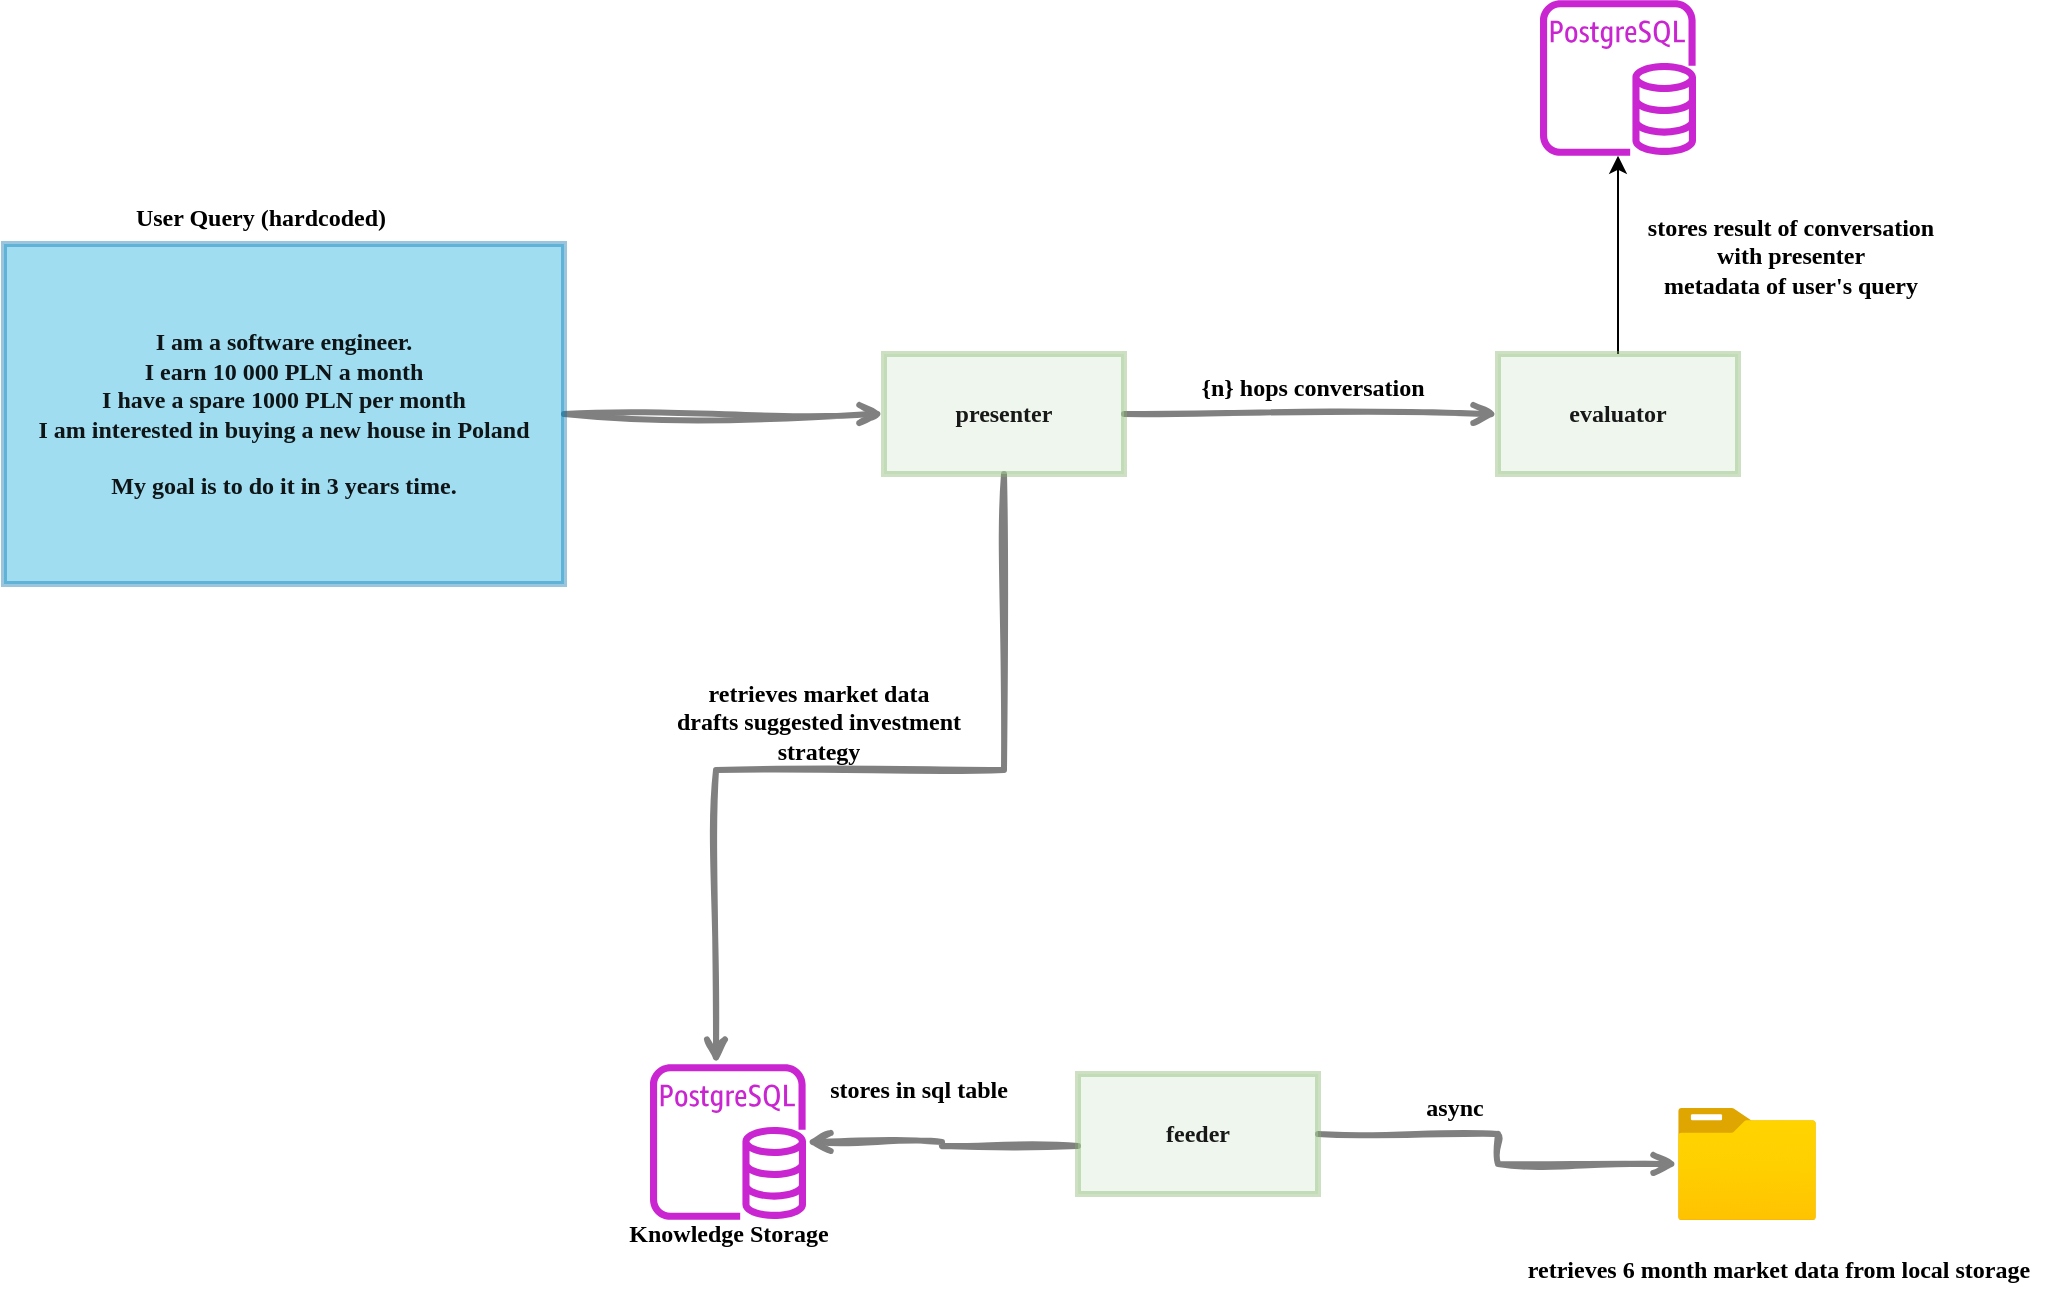 <mxfile version="22.1.11" type="device" pages="3">
  <diagram name="v1" id="8OtH7xpoOeajr92iCrvQ">
    <mxGraphModel dx="1434" dy="836" grid="0" gridSize="10" guides="1" tooltips="1" connect="1" arrows="1" fold="1" page="1" pageScale="1" pageWidth="1200" pageHeight="1600" math="0" shadow="0">
      <root>
        <mxCell id="0" />
        <mxCell id="1" parent="0" />
        <mxCell id="opJD9HLW1Uyg5Fvw-MjP-20" value="" style="edgeStyle=orthogonalEdgeStyle;rounded=0;orthogonalLoop=1;jettySize=auto;html=1;labelBackgroundColor=none;endArrow=open;fontSize=19;fontFamily=Ubuntu;strokeColor=#808080;startArrow=none;startFill=0;endFill=0;strokeWidth=3;fontSource=https%3A%2F%2Ffonts.googleapis.com%2Fcss%3Ffamily%3DUbuntu;sketch=1;curveFitting=1;jiggle=2;shadow=0;labelBorderColor=none;textOpacity=90;fontStyle=1;" parent="1" source="opJD9HLW1Uyg5Fvw-MjP-1" target="opJD9HLW1Uyg5Fvw-MjP-19" edge="1">
          <mxGeometry relative="1" as="geometry" />
        </mxCell>
        <mxCell id="opJD9HLW1Uyg5Fvw-MjP-1" value="&lt;div&gt;I am a software engineer.&lt;/div&gt;&lt;div&gt;I earn 10 000 PLN a month&lt;/div&gt;&lt;div&gt;I have a spare 1000 PLN per month&lt;/div&gt;&lt;div&gt;I am interested in buying a new house in Poland&lt;/div&gt;&lt;div&gt;&lt;br&gt;&lt;/div&gt;&lt;div&gt;My goal is to do it in 3 years time.&lt;/div&gt;" style="rounded=0;whiteSpace=wrap;html=1;fillColor=#12ABDB;strokeColor=#0070AD;fontFamily=Ubuntu;strokeWidth=3;fontSource=https%3A%2F%2Ffonts.googleapis.com%2Fcss%3Ffamily%3DUbuntu;labelBorderColor=none;textOpacity=90;fontStyle=1;gradientColor=none;fillStyle=auto;labelBackgroundColor=none;opacity=40;" parent="1" vertex="1">
          <mxGeometry x="56" y="162" width="280" height="170" as="geometry" />
        </mxCell>
        <mxCell id="opJD9HLW1Uyg5Fvw-MjP-10" style="edgeStyle=orthogonalEdgeStyle;rounded=0;orthogonalLoop=1;jettySize=auto;html=1;labelBackgroundColor=none;endArrow=open;fontSize=19;fontFamily=Ubuntu;strokeColor=#808080;startArrow=none;startFill=0;endFill=0;strokeWidth=3;fontSource=https%3A%2F%2Ffonts.googleapis.com%2Fcss%3Ffamily%3DUbuntu;sketch=1;curveFitting=1;jiggle=2;shadow=0;labelBorderColor=none;textOpacity=90;fontStyle=1;" parent="1" source="opJD9HLW1Uyg5Fvw-MjP-4" target="opJD9HLW1Uyg5Fvw-MjP-6" edge="1">
          <mxGeometry relative="1" as="geometry">
            <Array as="points">
              <mxPoint x="525" y="613" />
              <mxPoint x="525" y="611" />
            </Array>
          </mxGeometry>
        </mxCell>
        <mxCell id="opJD9HLW1Uyg5Fvw-MjP-12" style="edgeStyle=orthogonalEdgeStyle;rounded=0;orthogonalLoop=1;jettySize=auto;html=1;labelBackgroundColor=none;endArrow=open;fontSize=19;fontFamily=Ubuntu;strokeColor=#808080;startArrow=none;startFill=0;endFill=0;strokeWidth=3;fontSource=https%3A%2F%2Ffonts.googleapis.com%2Fcss%3Ffamily%3DUbuntu;sketch=1;curveFitting=1;jiggle=2;shadow=0;labelBorderColor=none;textOpacity=90;fontStyle=1;" parent="1" source="opJD9HLW1Uyg5Fvw-MjP-4" target="5ZaZs-pvYe-qKwX8dHFW-2" edge="1">
          <mxGeometry relative="1" as="geometry">
            <mxPoint x="867" y="619.5" as="targetPoint" />
          </mxGeometry>
        </mxCell>
        <mxCell id="opJD9HLW1Uyg5Fvw-MjP-4" value="feeder" style="whiteSpace=wrap;html=1;rounded=0;fillColor=#d5e8d4;strokeColor=#82b366;fontFamily=Ubuntu;strokeWidth=3;fontSource=https%3A%2F%2Ffonts.googleapis.com%2Fcss%3Ffamily%3DUbuntu;labelBorderColor=none;textOpacity=90;fontStyle=1;fillStyle=auto;labelBackgroundColor=none;opacity=40;" parent="1" vertex="1">
          <mxGeometry x="593" y="577" width="120" height="60" as="geometry" />
        </mxCell>
        <mxCell id="opJD9HLW1Uyg5Fvw-MjP-6" value="" style="sketch=0;outlineConnect=0;fontColor=#232F3E;gradientColor=none;fillColor=#C925D1;strokeColor=none;dashed=0;verticalLabelPosition=bottom;verticalAlign=top;align=center;html=1;fontSize=12;fontStyle=0;aspect=fixed;pointerEvents=1;shape=mxgraph.aws4.rds_postgresql_instance;" parent="1" vertex="1">
          <mxGeometry x="379" y="572" width="78" height="78" as="geometry" />
        </mxCell>
        <mxCell id="opJD9HLW1Uyg5Fvw-MjP-7" value="Knowledge Storage" style="text;html=1;align=center;verticalAlign=middle;resizable=0;points=[];autosize=1;strokeColor=none;fillColor=none;fontFamily=Ubuntu;fontSource=https%3A%2F%2Ffonts.googleapis.com%2Fcss%3Ffamily%3DUbuntu;fontStyle=1;" parent="1" vertex="1">
          <mxGeometry x="353" y="642" width="130" height="30" as="geometry" />
        </mxCell>
        <mxCell id="opJD9HLW1Uyg5Fvw-MjP-13" value="retrieves 6 month market data from local storage" style="text;html=1;align=center;verticalAlign=middle;resizable=0;points=[];autosize=1;strokeColor=none;fillColor=none;fontFamily=Ubuntu;fontSource=https%3A%2F%2Ffonts.googleapis.com%2Fcss%3Ffamily%3DUbuntu;fontStyle=1;" parent="1" vertex="1">
          <mxGeometry x="805" y="662" width="276" height="26" as="geometry" />
        </mxCell>
        <mxCell id="opJD9HLW1Uyg5Fvw-MjP-14" value="stores in sql table" style="text;html=1;align=center;verticalAlign=middle;resizable=0;points=[];autosize=1;strokeColor=none;fillColor=none;fontFamily=Ubuntu;fontSource=https%3A%2F%2Ffonts.googleapis.com%2Fcss%3Ffamily%3DUbuntu;fontStyle=1;" parent="1" vertex="1">
          <mxGeometry x="457" y="572" width="111" height="26" as="geometry" />
        </mxCell>
        <mxCell id="opJD9HLW1Uyg5Fvw-MjP-18" value="User Query (hardcoded)" style="text;html=1;align=center;verticalAlign=middle;resizable=0;points=[];autosize=1;strokeColor=none;fillColor=none;fontFamily=Ubuntu;fontSource=https%3A%2F%2Ffonts.googleapis.com%2Fcss%3Ffamily%3DUbuntu;fontStyle=1;" parent="1" vertex="1">
          <mxGeometry x="110" y="136" width="147" height="26" as="geometry" />
        </mxCell>
        <mxCell id="SjYf4q5xqTKtXkVGE02z-1" style="edgeStyle=orthogonalEdgeStyle;rounded=0;orthogonalLoop=1;jettySize=auto;html=1;labelBackgroundColor=none;endArrow=open;fontSize=19;fontFamily=Ubuntu;strokeColor=#808080;startArrow=none;startFill=0;endFill=0;strokeWidth=3;fontSource=https%3A%2F%2Ffonts.googleapis.com%2Fcss%3Ffamily%3DUbuntu;sketch=1;curveFitting=1;jiggle=2;shadow=0;labelBorderColor=none;textOpacity=90;fontStyle=1;" parent="1" source="opJD9HLW1Uyg5Fvw-MjP-19" target="opJD9HLW1Uyg5Fvw-MjP-6" edge="1">
          <mxGeometry relative="1" as="geometry">
            <Array as="points">
              <mxPoint x="556" y="425" />
              <mxPoint x="412" y="425" />
            </Array>
          </mxGeometry>
        </mxCell>
        <mxCell id="SjYf4q5xqTKtXkVGE02z-8" style="edgeStyle=orthogonalEdgeStyle;rounded=0;orthogonalLoop=1;jettySize=auto;html=1;startArrow=none;startFill=0;labelBackgroundColor=none;endArrow=open;fontSize=19;fontFamily=Ubuntu;strokeColor=#808080;endFill=0;strokeWidth=3;fontSource=https%3A%2F%2Ffonts.googleapis.com%2Fcss%3Ffamily%3DUbuntu;sketch=1;curveFitting=1;jiggle=2;shadow=0;labelBorderColor=none;textOpacity=90;fontStyle=1;" parent="1" source="opJD9HLW1Uyg5Fvw-MjP-19" target="SjYf4q5xqTKtXkVGE02z-3" edge="1">
          <mxGeometry relative="1" as="geometry" />
        </mxCell>
        <mxCell id="opJD9HLW1Uyg5Fvw-MjP-19" value="presenter" style="whiteSpace=wrap;html=1;fillColor=#d5e8d4;strokeColor=#82b366;rounded=0;fontFamily=Ubuntu;strokeWidth=3;fontSource=https%3A%2F%2Ffonts.googleapis.com%2Fcss%3Ffamily%3DUbuntu;labelBorderColor=none;textOpacity=90;fontStyle=1;fillStyle=auto;labelBackgroundColor=none;opacity=40;" parent="1" vertex="1">
          <mxGeometry x="496" y="217" width="120" height="60" as="geometry" />
        </mxCell>
        <mxCell id="SjYf4q5xqTKtXkVGE02z-2" value="retrieves market data&lt;br&gt;drafts suggested investment&lt;br&gt;strategy" style="text;html=1;align=center;verticalAlign=middle;resizable=0;points=[];autosize=1;strokeColor=none;fillColor=none;fontFamily=Ubuntu;fontSource=https%3A%2F%2Ffonts.googleapis.com%2Fcss%3Ffamily%3DUbuntu;fontStyle=1;" parent="1" vertex="1">
          <mxGeometry x="379" y="373" width="168" height="55" as="geometry" />
        </mxCell>
        <mxCell id="SjYf4q5xqTKtXkVGE02z-5" style="edgeStyle=orthogonalEdgeStyle;rounded=0;orthogonalLoop=1;jettySize=auto;html=1;" parent="1" source="SjYf4q5xqTKtXkVGE02z-3" target="SjYf4q5xqTKtXkVGE02z-4" edge="1">
          <mxGeometry relative="1" as="geometry" />
        </mxCell>
        <mxCell id="SjYf4q5xqTKtXkVGE02z-3" value="evaluator" style="whiteSpace=wrap;html=1;fillColor=#d5e8d4;strokeColor=#82b366;rounded=0;fontFamily=Ubuntu;strokeWidth=3;fontSource=https%3A%2F%2Ffonts.googleapis.com%2Fcss%3Ffamily%3DUbuntu;labelBorderColor=none;textOpacity=90;fontStyle=1;fillStyle=auto;labelBackgroundColor=none;opacity=40;" parent="1" vertex="1">
          <mxGeometry x="803" y="217" width="120" height="60" as="geometry" />
        </mxCell>
        <mxCell id="SjYf4q5xqTKtXkVGE02z-4" value="" style="sketch=0;outlineConnect=0;fontColor=#232F3E;gradientColor=none;fillColor=#C925D1;strokeColor=none;dashed=0;verticalLabelPosition=bottom;verticalAlign=top;align=center;html=1;fontSize=12;fontStyle=0;aspect=fixed;pointerEvents=1;shape=mxgraph.aws4.rds_postgresql_instance;" parent="1" vertex="1">
          <mxGeometry x="824" y="40" width="78" height="78" as="geometry" />
        </mxCell>
        <mxCell id="SjYf4q5xqTKtXkVGE02z-6" value="stores result of conversation&lt;br&gt;with presenter&lt;br&gt;metadata of user&#39;s query" style="text;html=1;align=center;verticalAlign=middle;resizable=0;points=[];autosize=1;strokeColor=none;fillColor=none;fontFamily=Ubuntu;fontSource=https%3A%2F%2Ffonts.googleapis.com%2Fcss%3Ffamily%3DUbuntu;fontStyle=1;" parent="1" vertex="1">
          <mxGeometry x="865" y="140" width="168" height="55" as="geometry" />
        </mxCell>
        <mxCell id="SjYf4q5xqTKtXkVGE02z-7" value="async" style="text;html=1;align=center;verticalAlign=middle;resizable=0;points=[];autosize=1;strokeColor=none;fillColor=none;fontFamily=Ubuntu;fontSource=https%3A%2F%2Ffonts.googleapis.com%2Fcss%3Ffamily%3DUbuntu;fontStyle=1;" parent="1" vertex="1">
          <mxGeometry x="756" y="581" width="49" height="26" as="geometry" />
        </mxCell>
        <mxCell id="SjYf4q5xqTKtXkVGE02z-9" value="{n} hops conversation" style="text;html=1;align=center;verticalAlign=middle;resizable=0;points=[];autosize=1;strokeColor=none;fillColor=none;fontFamily=Ubuntu;fontSource=https%3A%2F%2Ffonts.googleapis.com%2Fcss%3Ffamily%3DUbuntu;fontStyle=1;" parent="1" vertex="1">
          <mxGeometry x="643" y="221" width="133" height="26" as="geometry" />
        </mxCell>
        <mxCell id="5ZaZs-pvYe-qKwX8dHFW-2" value="" style="image;aspect=fixed;html=1;points=[];align=center;fontSize=12;image=img/lib/azure2/general/Folder_Blank.svg;" vertex="1" parent="1">
          <mxGeometry x="893" y="594" width="69" height="56.0" as="geometry" />
        </mxCell>
      </root>
    </mxGraphModel>
  </diagram>
  <diagram id="ePuNAX5Y0OI9vk2s83E_" name="presenter">
    <mxGraphModel dx="1434" dy="836" grid="0" gridSize="10" guides="1" tooltips="1" connect="1" arrows="1" fold="1" page="1" pageScale="1" pageWidth="1200" pageHeight="1600" math="0" shadow="0">
      <root>
        <mxCell id="0" />
        <mxCell id="1" parent="0" />
        <mxCell id="kUthfTeHmSAMfIdSlc27-2" style="edgeStyle=orthogonalEdgeStyle;rounded=0;orthogonalLoop=1;jettySize=auto;html=1;labelBackgroundColor=none;endArrow=open;fontSize=19;fontFamily=Ubuntu;strokeColor=#808080;startArrow=none;startFill=0;endFill=0;strokeWidth=3;fontSource=https%3A%2F%2Ffonts.googleapis.com%2Fcss%3Ffamily%3DUbuntu;sketch=1;curveFitting=1;jiggle=2;shadow=0;labelBorderColor=none;textOpacity=90;fontStyle=1;" parent="1" source="UwOhgO-d5PZDNcppUJ_M-5" target="kUthfTeHmSAMfIdSlc27-1" edge="1">
          <mxGeometry relative="1" as="geometry" />
        </mxCell>
        <mxCell id="UwOhgO-d5PZDNcppUJ_M-5" value="searches&lt;br&gt;the web for missing&lt;br&gt;data" style="whiteSpace=wrap;html=1;fillColor=#d5e8d4;strokeColor=#82b366;rounded=0;fontFamily=Ubuntu;strokeWidth=3;fontSource=https%3A%2F%2Ffonts.googleapis.com%2Fcss%3Ffamily%3DUbuntu;labelBorderColor=none;textOpacity=90;fontStyle=1;fillStyle=auto;labelBackgroundColor=none;opacity=40;" parent="1" vertex="1">
          <mxGeometry x="550" y="600" width="120" height="60" as="geometry" />
        </mxCell>
        <mxCell id="UwOhgO-d5PZDNcppUJ_M-3" value="" style="edgeStyle=orthogonalEdgeStyle;rounded=0;orthogonalLoop=1;jettySize=auto;html=1;labelBackgroundColor=none;endArrow=open;fontSize=19;fontFamily=Ubuntu;strokeColor=#808080;startArrow=none;startFill=0;endFill=0;strokeWidth=3;fontSource=https%3A%2F%2Ffonts.googleapis.com%2Fcss%3Ffamily%3DUbuntu;sketch=1;curveFitting=1;jiggle=2;shadow=0;labelBorderColor=none;textOpacity=90;fontStyle=1;" parent="1" source="UwOhgO-d5PZDNcppUJ_M-1" target="UwOhgO-d5PZDNcppUJ_M-2" edge="1">
          <mxGeometry relative="1" as="geometry" />
        </mxCell>
        <mxCell id="UwOhgO-d5PZDNcppUJ_M-1" value="&lt;div&gt;I am a software engineer.&lt;/div&gt;&lt;div&gt;I earn 10 000 PLN a month&lt;/div&gt;&lt;div&gt;I have a spare 1000 per month&lt;/div&gt;&lt;div&gt;I am interested in buying a new house in Poland&lt;/div&gt;&lt;div&gt;&lt;br&gt;&lt;/div&gt;&lt;div&gt;My goal is to do it in 1 year time.&lt;/div&gt;" style="rounded=0;whiteSpace=wrap;html=1;fillColor=#12ABDB;strokeColor=#0070AD;fontFamily=Ubuntu;strokeWidth=3;fontSource=https%3A%2F%2Ffonts.googleapis.com%2Fcss%3Ffamily%3DUbuntu;labelBorderColor=none;textOpacity=90;fontStyle=1;gradientColor=none;fillStyle=auto;labelBackgroundColor=none;opacity=40;" parent="1" vertex="1">
          <mxGeometry x="56" y="162" width="280" height="170" as="geometry" />
        </mxCell>
        <mxCell id="kUthfTeHmSAMfIdSlc27-6" value="" style="edgeStyle=orthogonalEdgeStyle;rounded=0;orthogonalLoop=1;jettySize=auto;html=1;labelBackgroundColor=none;endArrow=open;fontSize=19;fontFamily=Ubuntu;strokeColor=#808080;startArrow=none;startFill=0;endFill=0;strokeWidth=3;fontSource=https%3A%2F%2Ffonts.googleapis.com%2Fcss%3Ffamily%3DUbuntu;sketch=1;curveFitting=1;jiggle=2;shadow=0;labelBorderColor=none;textOpacity=90;fontStyle=1;" parent="1" source="UwOhgO-d5PZDNcppUJ_M-2" target="kUthfTeHmSAMfIdSlc27-5" edge="1">
          <mxGeometry relative="1" as="geometry" />
        </mxCell>
        <mxCell id="kUthfTeHmSAMfIdSlc27-12" style="edgeStyle=orthogonalEdgeStyle;rounded=0;orthogonalLoop=1;jettySize=auto;html=1;labelBackgroundColor=none;endArrow=open;fontSize=19;fontFamily=Ubuntu;strokeColor=#808080;startArrow=none;startFill=0;endFill=0;strokeWidth=3;fontSource=https%3A%2F%2Ffonts.googleapis.com%2Fcss%3Ffamily%3DUbuntu;sketch=1;curveFitting=1;jiggle=2;shadow=0;labelBorderColor=none;textOpacity=90;fontStyle=1;" parent="1" source="UwOhgO-d5PZDNcppUJ_M-2" target="kUthfTeHmSAMfIdSlc27-11" edge="1">
          <mxGeometry relative="1" as="geometry" />
        </mxCell>
        <mxCell id="UwOhgO-d5PZDNcppUJ_M-2" value="Understands missing&lt;br&gt;data" style="whiteSpace=wrap;html=1;fillColor=#d5e8d4;strokeColor=#82b366;rounded=0;fontFamily=Ubuntu;strokeWidth=3;fontSource=https%3A%2F%2Ffonts.googleapis.com%2Fcss%3Ffamily%3DUbuntu;labelBorderColor=none;textOpacity=90;fontStyle=1;fillStyle=auto;labelBackgroundColor=none;opacity=40;" parent="1" vertex="1">
          <mxGeometry x="496" y="217" width="120" height="60" as="geometry" />
        </mxCell>
        <mxCell id="UwOhgO-d5PZDNcppUJ_M-4" value="" style="html=1;verticalLabelPosition=bottom;align=center;labelBackgroundColor=#ffffff;verticalAlign=top;strokeWidth=2;strokeColor=#0080F0;shadow=0;dashed=0;shape=mxgraph.ios7.icons.looking_glass;" parent="1" vertex="1">
          <mxGeometry x="540" y="590" width="30" height="30" as="geometry" />
        </mxCell>
        <mxCell id="kUthfTeHmSAMfIdSlc27-1" value="" style="outlineConnect=0;fontColor=#232F3E;gradientColor=none;fillColor=#C925D1;strokeColor=none;dashed=0;verticalLabelPosition=bottom;verticalAlign=top;align=center;html=1;fontSize=12;fontStyle=0;aspect=fixed;pointerEvents=1;shape=mxgraph.aws4.rds_postgresql_instance;strokeWidth=1;" parent="1" vertex="1">
          <mxGeometry x="749" y="591" width="78" height="78" as="geometry" />
        </mxCell>
        <mxCell id="kUthfTeHmSAMfIdSlc27-3" value="embedding" style="text;html=1;align=center;verticalAlign=middle;resizable=0;points=[];autosize=1;strokeColor=none;fillColor=none;fontFamily=Ubuntu;fontSource=https%3A%2F%2Ffonts.googleapis.com%2Fcss%3Ffamily%3DUbuntu;fontStyle=1" parent="1" vertex="1">
          <mxGeometry x="664" y="598" width="90" height="30" as="geometry" />
        </mxCell>
        <mxCell id="kUthfTeHmSAMfIdSlc27-5" value="To buy a house in Poland with a spare budget of 1000 monthly will require ~90 months to gather the upfront payment&lt;br&gt;The user can find new incoming opportunities&lt;br&gt;The user can invest in low-risk markets such as gold and increase his spare money by X%&lt;br&gt;The user can invest in medium-risk markets such as bitcoin and increase his spare money by Y%&lt;br&gt;&lt;br&gt;If the user finds a part time job earning ~5000 a month&lt;br&gt;with a spare of ~4000 a month invested in&lt;br&gt;gold it will take Z time to gather the upfront payment&lt;br&gt;invested in bitcoin it will take Z2 time." style="whiteSpace=wrap;html=1;fillColor=#f8cecc;strokeColor=#b85450;rounded=0;fontFamily=Ubuntu;strokeWidth=3;fontSource=https%3A%2F%2Ffonts.googleapis.com%2Fcss%3Ffamily%3DUbuntu;labelBorderColor=none;textOpacity=90;fontStyle=1;fillStyle=auto;labelBackgroundColor=none;opacity=40;" parent="1" vertex="1">
          <mxGeometry x="800" y="190" width="320" height="193" as="geometry" />
        </mxCell>
        <mxCell id="kUthfTeHmSAMfIdSlc27-7" value="aggregates" style="text;html=1;align=center;verticalAlign=middle;resizable=0;points=[];autosize=1;strokeColor=none;fillColor=none;fontFamily=Ubuntu;fontSource=https%3A%2F%2Ffonts.googleapis.com%2Fcss%3Ffamily%3DUbuntu;fontStyle=1" parent="1" vertex="1">
          <mxGeometry x="665" y="217" width="90" height="30" as="geometry" />
        </mxCell>
        <mxCell id="kUthfTeHmSAMfIdSlc27-13" style="edgeStyle=orthogonalEdgeStyle;rounded=0;orthogonalLoop=1;jettySize=auto;html=1;labelBackgroundColor=none;endArrow=open;fontSize=19;fontFamily=Ubuntu;strokeColor=#808080;startArrow=none;startFill=0;endFill=0;strokeWidth=3;fontSource=https%3A%2F%2Ffonts.googleapis.com%2Fcss%3Ffamily%3DUbuntu;sketch=1;curveFitting=1;jiggle=2;shadow=0;labelBorderColor=none;textOpacity=90;fontStyle=1;" parent="1" source="kUthfTeHmSAMfIdSlc27-11" target="UwOhgO-d5PZDNcppUJ_M-5" edge="1">
          <mxGeometry relative="1" as="geometry">
            <mxPoint x="536" y="550" as="sourcePoint" />
          </mxGeometry>
        </mxCell>
        <mxCell id="kUthfTeHmSAMfIdSlc27-11" value="how&#39;s software engineering market in poland?&lt;br&gt;what&#39;s inflation rate in poland for the last year?&lt;br&gt;what&#39;s housing market price in Poland? how much will be required?&lt;br&gt;what are the financing options (up-front payment, interest rates, etc)" style="whiteSpace=wrap;html=1;fillColor=#f8cecc;strokeColor=#b85450;rounded=0;fontFamily=Ubuntu;strokeWidth=3;fontSource=https%3A%2F%2Ffonts.googleapis.com%2Fcss%3Ffamily%3DUbuntu;labelBorderColor=none;textOpacity=90;fontStyle=1;fillStyle=auto;labelBackgroundColor=none;opacity=40;" parent="1" vertex="1">
          <mxGeometry x="386" y="360" width="340" height="140" as="geometry" />
        </mxCell>
        <mxCell id="XXv064rAGkY9HRXjkjVx-1" value="WebSearchContentRetriever" style="text;html=1;align=center;verticalAlign=middle;resizable=0;points=[];autosize=1;strokeColor=none;fillColor=none;fontFamily=Ubuntu;fontSource=https%3A%2F%2Ffonts.googleapis.com%2Fcss%3Ffamily%3DUbuntu;fontStyle=1" parent="1" vertex="1">
          <mxGeometry x="360" y="615" width="180" height="30" as="geometry" />
        </mxCell>
        <mxCell id="XXv064rAGkY9HRXjkjVx-2" value="WebSearchTemplateGenerator" style="text;html=1;align=center;verticalAlign=middle;resizable=0;points=[];autosize=1;strokeColor=none;fillColor=none;fontFamily=Ubuntu;fontSource=https%3A%2F%2Ffonts.googleapis.com%2Fcss%3Ffamily%3DUbuntu;fontStyle=1" parent="1" vertex="1">
          <mxGeometry x="191" y="415" width="200" height="30" as="geometry" />
        </mxCell>
      </root>
    </mxGraphModel>
  </diagram>
  <diagram name="evaluator" id="E4pENnCfp_qo73jX4J-V">
    <mxGraphModel dx="1434" dy="836" grid="0" gridSize="10" guides="1" tooltips="1" connect="1" arrows="1" fold="1" page="1" pageScale="1" pageWidth="1200" pageHeight="1600" math="0" shadow="0">
      <root>
        <mxCell id="_2vlj9iUzZ57ToMc_5MV-0" />
        <mxCell id="_2vlj9iUzZ57ToMc_5MV-1" parent="_2vlj9iUzZ57ToMc_5MV-0" />
        <mxCell id="O-3-d00P4sGNqEpDbaWA-1" value="" style="edgeStyle=orthogonalEdgeStyle;rounded=0;orthogonalLoop=1;jettySize=auto;html=1;labelBackgroundColor=none;endArrow=open;fontSize=19;fontFamily=Ubuntu;strokeColor=#808080;startArrow=none;startFill=0;endFill=0;strokeWidth=3;fontSource=https%3A%2F%2Ffonts.googleapis.com%2Fcss%3Ffamily%3DUbuntu;sketch=1;curveFitting=1;jiggle=2;shadow=0;labelBorderColor=none;textOpacity=90;fontStyle=1;" parent="_2vlj9iUzZ57ToMc_5MV-1" source="_2vlj9iUzZ57ToMc_5MV-12" target="O-3-d00P4sGNqEpDbaWA-0" edge="1">
          <mxGeometry relative="1" as="geometry" />
        </mxCell>
        <mxCell id="_2vlj9iUzZ57ToMc_5MV-12" value="To buy a house in Poland with a spare budget of 1000 monthly will require ~90 months to gather the upfront payment&lt;br&gt;The user can find new incoming opportunities&lt;br&gt;The user can invest in low-risk markets such as gold and increase his spare money by X%&lt;br&gt;The user can invest in medium-risk markets such as bitcoin and increase his spare money by Y%&lt;br&gt;&lt;br&gt;If the user finds a part time job earning ~5000 a month&lt;br&gt;with a spare of ~4000 a month invested in&lt;br&gt;gold it will take Z time to gather the upfront payment&lt;br&gt;invested in bitcoin it will take Z2 time." style="whiteSpace=wrap;html=1;fillColor=#12ABDB;strokeColor=#0070AD;rounded=0;fontFamily=Ubuntu;strokeWidth=3;fontSource=https%3A%2F%2Ffonts.googleapis.com%2Fcss%3Ffamily%3DUbuntu;labelBorderColor=none;textOpacity=90;fontStyle=1;gradientColor=none;fillStyle=auto;labelBackgroundColor=none;opacity=40;" parent="_2vlj9iUzZ57ToMc_5MV-1" vertex="1">
          <mxGeometry x="170" y="210" width="320" height="193" as="geometry" />
        </mxCell>
        <mxCell id="O-3-d00P4sGNqEpDbaWA-3" value="" style="edgeStyle=orthogonalEdgeStyle;rounded=0;orthogonalLoop=1;jettySize=auto;html=1;labelBackgroundColor=none;endArrow=open;fontSize=19;fontFamily=Ubuntu;strokeColor=#808080;startArrow=none;startFill=0;endFill=0;strokeWidth=3;fontSource=https%3A%2F%2Ffonts.googleapis.com%2Fcss%3Ffamily%3DUbuntu;sketch=1;curveFitting=1;jiggle=2;shadow=0;labelBorderColor=none;textOpacity=90;fontStyle=1;" parent="_2vlj9iUzZ57ToMc_5MV-1" source="O-3-d00P4sGNqEpDbaWA-0" target="O-3-d00P4sGNqEpDbaWA-2" edge="1">
          <mxGeometry relative="1" as="geometry" />
        </mxCell>
        <mxCell id="2EEZFcnMHmfTUfe61gny-3" style="edgeStyle=orthogonalEdgeStyle;rounded=0;orthogonalLoop=1;jettySize=auto;html=1;labelBackgroundColor=none;endArrow=open;fontSize=19;fontFamily=Ubuntu;strokeColor=#808080;startArrow=none;startFill=0;endFill=0;strokeWidth=3;fontSource=https%3A%2F%2Ffonts.googleapis.com%2Fcss%3Ffamily%3DUbuntu;sketch=1;curveFitting=1;jiggle=2;shadow=0;labelBorderColor=none;textOpacity=90;fontStyle=1;" parent="_2vlj9iUzZ57ToMc_5MV-1" source="O-3-d00P4sGNqEpDbaWA-0" target="2EEZFcnMHmfTUfe61gny-0" edge="1">
          <mxGeometry relative="1" as="geometry" />
        </mxCell>
        <mxCell id="O-3-d00P4sGNqEpDbaWA-0" value="What do you think about this investment strategy?&lt;br&gt;Can you think of some alternatives for investing or increasing income?&lt;br&gt;Can you think of a way for increasing spare money?" style="whiteSpace=wrap;html=1;fillColor=#d5e8d4;strokeColor=#82b366;rounded=0;fontFamily=Ubuntu;strokeWidth=3;fontSource=https%3A%2F%2Ffonts.googleapis.com%2Fcss%3Ffamily%3DUbuntu;labelBorderColor=none;textOpacity=90;fontStyle=1;fillStyle=auto;labelBackgroundColor=none;opacity=40;" parent="_2vlj9iUzZ57ToMc_5MV-1" vertex="1">
          <mxGeometry x="670" y="246.38" width="240" height="120.25" as="geometry" />
        </mxCell>
        <mxCell id="2EEZFcnMHmfTUfe61gny-1" style="edgeStyle=orthogonalEdgeStyle;rounded=0;orthogonalLoop=1;jettySize=auto;html=1;labelBackgroundColor=none;endArrow=open;fontSize=19;fontFamily=Ubuntu;strokeColor=#808080;startArrow=none;startFill=0;endFill=0;strokeWidth=3;fontSource=https%3A%2F%2Ffonts.googleapis.com%2Fcss%3Ffamily%3DUbuntu;sketch=1;curveFitting=1;jiggle=2;shadow=0;labelBorderColor=none;textOpacity=90;fontStyle=1;" parent="_2vlj9iUzZ57ToMc_5MV-1" source="O-3-d00P4sGNqEpDbaWA-2" target="2EEZFcnMHmfTUfe61gny-0" edge="1">
          <mxGeometry relative="1" as="geometry">
            <mxPoint x="970.0" y="550" as="sourcePoint" />
          </mxGeometry>
        </mxCell>
        <mxCell id="2EEZFcnMHmfTUfe61gny-6" style="edgeStyle=orthogonalEdgeStyle;rounded=0;orthogonalLoop=1;jettySize=auto;html=1;labelBackgroundColor=none;endArrow=open;fontSize=19;fontFamily=Ubuntu;strokeColor=#808080;startArrow=none;startFill=0;endFill=0;strokeWidth=3;fontSource=https%3A%2F%2Ffonts.googleapis.com%2Fcss%3Ffamily%3DUbuntu;sketch=1;curveFitting=1;jiggle=2;shadow=0;labelBorderColor=none;textOpacity=90;fontStyle=1;" parent="_2vlj9iUzZ57ToMc_5MV-1" source="O-3-d00P4sGNqEpDbaWA-2" target="2EEZFcnMHmfTUfe61gny-5" edge="1">
          <mxGeometry relative="1" as="geometry" />
        </mxCell>
        <mxCell id="O-3-d00P4sGNqEpDbaWA-2" value="{suggestions for the strategy}" style="whiteSpace=wrap;html=1;fillColor=#f8cecc;strokeColor=#b85450;rounded=0;fontFamily=Ubuntu;strokeWidth=3;fontSource=https%3A%2F%2Ffonts.googleapis.com%2Fcss%3Ffamily%3DUbuntu;labelBorderColor=none;textOpacity=90;fontStyle=1;fillStyle=auto;labelBackgroundColor=none;opacity=40;" parent="_2vlj9iUzZ57ToMc_5MV-1" vertex="1">
          <mxGeometry x="665" y="500" width="250" height="100" as="geometry" />
        </mxCell>
        <mxCell id="swi9yJQihbjKzAyMjRvm-1" value="updates initial query {1 time}" style="text;html=1;align=center;verticalAlign=middle;resizable=0;points=[];autosize=1;strokeColor=none;fillColor=none;fontFamily=Ubuntu;fontSource=https%3A%2F%2Ffonts.googleapis.com%2Fcss%3Ffamily%3DUbuntu;fontStyle=1;" parent="_2vlj9iUzZ57ToMc_5MV-1" vertex="1">
          <mxGeometry x="330" y="470" width="170" height="30" as="geometry" />
        </mxCell>
        <mxCell id="2EEZFcnMHmfTUfe61gny-0" value="" style="sketch=0;outlineConnect=0;fontColor=#232F3E;gradientColor=none;fillColor=#C925D1;strokeColor=none;dashed=0;verticalLabelPosition=bottom;verticalAlign=top;align=center;html=1;fontSize=12;fontStyle=0;aspect=fixed;pointerEvents=1;shape=mxgraph.aws4.rds_postgresql_instance;" parent="_2vlj9iUzZ57ToMc_5MV-1" vertex="1">
          <mxGeometry x="1065" y="511" width="78" height="78" as="geometry" />
        </mxCell>
        <mxCell id="2EEZFcnMHmfTUfe61gny-2" value="creates embeddings" style="text;html=1;align=center;verticalAlign=middle;resizable=0;points=[];autosize=1;strokeColor=none;fillColor=none;fontFamily=Ubuntu;fontSource=https%3A%2F%2Ffonts.googleapis.com%2Fcss%3Ffamily%3DUbuntu;fontStyle=1;" parent="_2vlj9iUzZ57ToMc_5MV-1" vertex="1">
          <mxGeometry x="915" y="520" width="130" height="30" as="geometry" />
        </mxCell>
        <mxCell id="2EEZFcnMHmfTUfe61gny-4" value="uses previous embeddings" style="text;html=1;align=center;verticalAlign=middle;resizable=0;points=[];autosize=1;strokeColor=none;fillColor=none;fontFamily=Ubuntu;fontSource=https%3A%2F%2Ffonts.googleapis.com%2Fcss%3Ffamily%3DUbuntu;fontStyle=1;" parent="_2vlj9iUzZ57ToMc_5MV-1" vertex="1">
          <mxGeometry x="920" y="270" width="170" height="30" as="geometry" />
        </mxCell>
        <mxCell id="2EEZFcnMHmfTUfe61gny-7" style="edgeStyle=orthogonalEdgeStyle;rounded=0;orthogonalLoop=1;jettySize=auto;html=1;labelBackgroundColor=none;endArrow=open;fontSize=19;fontFamily=Ubuntu;strokeColor=#808080;startArrow=none;startFill=0;endFill=0;strokeWidth=3;fontSource=https%3A%2F%2Ffonts.googleapis.com%2Fcss%3Ffamily%3DUbuntu;sketch=1;curveFitting=1;jiggle=2;shadow=0;labelBorderColor=none;textOpacity=90;fontStyle=1;" parent="_2vlj9iUzZ57ToMc_5MV-1" source="2EEZFcnMHmfTUfe61gny-5" target="_2vlj9iUzZ57ToMc_5MV-12" edge="1">
          <mxGeometry relative="1" as="geometry" />
        </mxCell>
        <mxCell id="2EEZFcnMHmfTUfe61gny-5" value="presenter -&amp;gt; injects content" style="whiteSpace=wrap;html=1;fillColor=#d5e8d4;strokeColor=#82b366;rounded=0;fontFamily=Ubuntu;strokeWidth=3;fontSource=https%3A%2F%2Ffonts.googleapis.com%2Fcss%3Ffamily%3DUbuntu;labelBorderColor=none;textOpacity=90;fontStyle=1;fillStyle=auto;labelBackgroundColor=none;opacity=40;" parent="_2vlj9iUzZ57ToMc_5MV-1" vertex="1">
          <mxGeometry x="235" y="560" width="190" height="50" as="geometry" />
        </mxCell>
      </root>
    </mxGraphModel>
  </diagram>
</mxfile>
